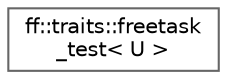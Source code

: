 digraph "类继承关系图"
{
 // LATEX_PDF_SIZE
  bgcolor="transparent";
  edge [fontname=Helvetica,fontsize=10,labelfontname=Helvetica,labelfontsize=10];
  node [fontname=Helvetica,fontsize=10,shape=box,height=0.2,width=0.4];
  rankdir="LR";
  Node0 [id="Node000000",label="ff::traits::freetask\l_test\< U \>",height=0.2,width=0.4,color="grey40", fillcolor="white", style="filled",URL="$structff_1_1traits_1_1freetask__test.html",tooltip=" "];
}
